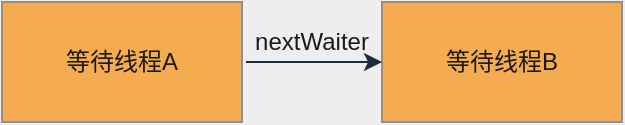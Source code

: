 <mxfile version="14.2.4" type="embed">
    <diagram id="wffx1apEMBlqOANyhLe6" name="Page-1">
        <mxGraphModel dx="1118" dy="647" grid="1" gridSize="10" guides="1" tooltips="1" connect="1" arrows="1" fold="1" page="1" pageScale="1" pageWidth="827" pageHeight="1169" background="#EEEEEE" math="0" shadow="0">
            <root>
                <mxCell id="0"/>
                <mxCell id="1" parent="0"/>
                <mxCell id="2" value="等待线程A" style="rounded=0;whiteSpace=wrap;html=1;sketch=0;strokeColor=#909090;fillColor=#F5AB50;fontColor=#1A1A1A;" vertex="1" parent="1">
                    <mxGeometry x="120" y="170" width="120" height="60" as="geometry"/>
                </mxCell>
                <mxCell id="3" value="等待线程B" style="rounded=0;whiteSpace=wrap;html=1;sketch=0;strokeColor=#909090;fillColor=#F5AB50;fontColor=#1A1A1A;" vertex="1" parent="1">
                    <mxGeometry x="310" y="170" width="120" height="60" as="geometry"/>
                </mxCell>
                <mxCell id="4" value="" style="endArrow=classic;html=1;strokeColor=#182E3E;fontColor=#1A1A1A;" edge="1" parent="1" target="3">
                    <mxGeometry width="50" height="50" relative="1" as="geometry">
                        <mxPoint x="242" y="200" as="sourcePoint"/>
                        <mxPoint x="440" y="310" as="targetPoint"/>
                        <Array as="points">
                            <mxPoint x="270" y="200"/>
                        </Array>
                    </mxGeometry>
                </mxCell>
                <mxCell id="5" value="nextWaiter" style="text;html=1;strokeColor=none;fillColor=none;align=center;verticalAlign=middle;whiteSpace=wrap;rounded=0;sketch=0;fontColor=#1A1A1A;" vertex="1" parent="1">
                    <mxGeometry x="250" y="180" width="50" height="20" as="geometry"/>
                </mxCell>
            </root>
        </mxGraphModel>
    </diagram>
</mxfile>